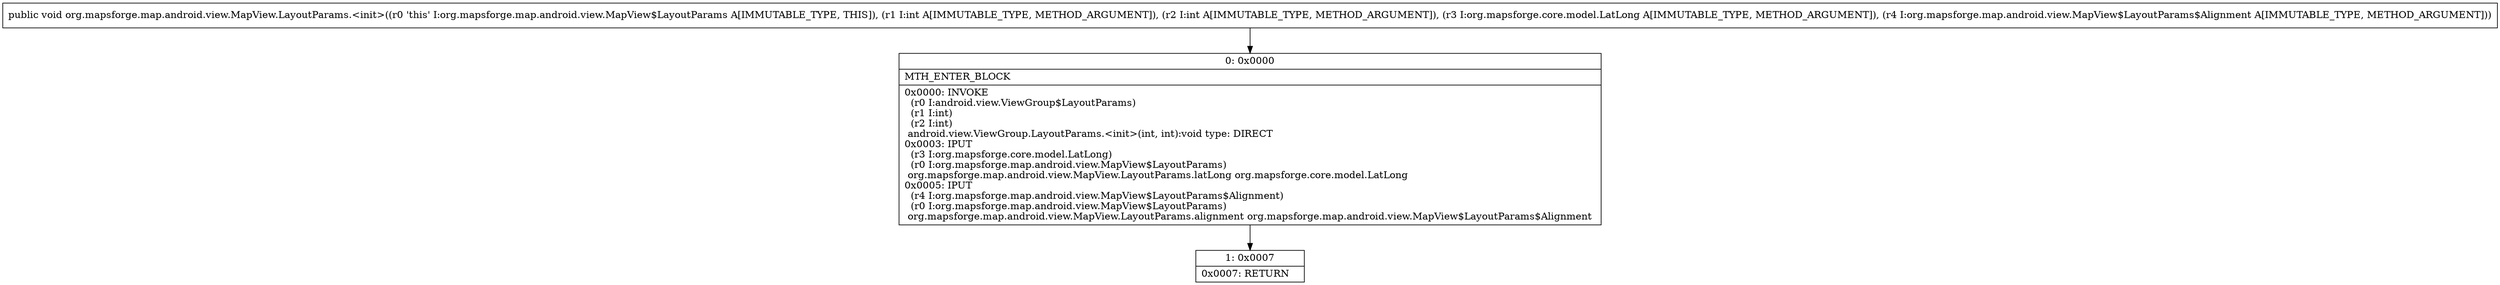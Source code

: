 digraph "CFG fororg.mapsforge.map.android.view.MapView.LayoutParams.\<init\>(IILorg\/mapsforge\/core\/model\/LatLong;Lorg\/mapsforge\/map\/android\/view\/MapView$LayoutParams$Alignment;)V" {
Node_0 [shape=record,label="{0\:\ 0x0000|MTH_ENTER_BLOCK\l|0x0000: INVOKE  \l  (r0 I:android.view.ViewGroup$LayoutParams)\l  (r1 I:int)\l  (r2 I:int)\l android.view.ViewGroup.LayoutParams.\<init\>(int, int):void type: DIRECT \l0x0003: IPUT  \l  (r3 I:org.mapsforge.core.model.LatLong)\l  (r0 I:org.mapsforge.map.android.view.MapView$LayoutParams)\l org.mapsforge.map.android.view.MapView.LayoutParams.latLong org.mapsforge.core.model.LatLong \l0x0005: IPUT  \l  (r4 I:org.mapsforge.map.android.view.MapView$LayoutParams$Alignment)\l  (r0 I:org.mapsforge.map.android.view.MapView$LayoutParams)\l org.mapsforge.map.android.view.MapView.LayoutParams.alignment org.mapsforge.map.android.view.MapView$LayoutParams$Alignment \l}"];
Node_1 [shape=record,label="{1\:\ 0x0007|0x0007: RETURN   \l}"];
MethodNode[shape=record,label="{public void org.mapsforge.map.android.view.MapView.LayoutParams.\<init\>((r0 'this' I:org.mapsforge.map.android.view.MapView$LayoutParams A[IMMUTABLE_TYPE, THIS]), (r1 I:int A[IMMUTABLE_TYPE, METHOD_ARGUMENT]), (r2 I:int A[IMMUTABLE_TYPE, METHOD_ARGUMENT]), (r3 I:org.mapsforge.core.model.LatLong A[IMMUTABLE_TYPE, METHOD_ARGUMENT]), (r4 I:org.mapsforge.map.android.view.MapView$LayoutParams$Alignment A[IMMUTABLE_TYPE, METHOD_ARGUMENT])) }"];
MethodNode -> Node_0;
Node_0 -> Node_1;
}

